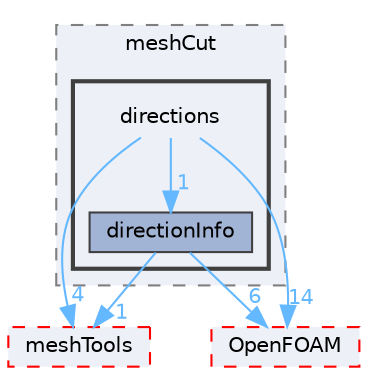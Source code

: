 digraph "src/dynamicMesh/meshCut/directions"
{
 // LATEX_PDF_SIZE
  bgcolor="transparent";
  edge [fontname=Helvetica,fontsize=10,labelfontname=Helvetica,labelfontsize=10];
  node [fontname=Helvetica,fontsize=10,shape=box,height=0.2,width=0.4];
  compound=true
  subgraph clusterdir_9d5336f012de1459bf0f96ab97c17717 {
    graph [ bgcolor="#edf0f7", pencolor="grey50", label="meshCut", fontname=Helvetica,fontsize=10 style="filled,dashed", URL="dir_9d5336f012de1459bf0f96ab97c17717.html",tooltip=""]
  subgraph clusterdir_9307821a0d8d3275ecd60e0907e34b47 {
    graph [ bgcolor="#edf0f7", pencolor="grey25", label="", fontname=Helvetica,fontsize=10 style="filled,bold", URL="dir_9307821a0d8d3275ecd60e0907e34b47.html",tooltip=""]
    dir_9307821a0d8d3275ecd60e0907e34b47 [shape=plaintext, label="directions"];
  dir_cefc44570b110cd29f1559ba19ad6d69 [label="directionInfo", fillcolor="#a2b4d6", color="grey25", style="filled", URL="dir_cefc44570b110cd29f1559ba19ad6d69.html",tooltip=""];
  }
  }
  dir_ae30ad0bef50cf391b24c614251bb9fd [label="meshTools", fillcolor="#edf0f7", color="red", style="filled,dashed", URL="dir_ae30ad0bef50cf391b24c614251bb9fd.html",tooltip=""];
  dir_c5473ff19b20e6ec4dfe5c310b3778a8 [label="OpenFOAM", fillcolor="#edf0f7", color="red", style="filled,dashed", URL="dir_c5473ff19b20e6ec4dfe5c310b3778a8.html",tooltip=""];
  dir_9307821a0d8d3275ecd60e0907e34b47->dir_ae30ad0bef50cf391b24c614251bb9fd [headlabel="4", labeldistance=1.5 headhref="dir_000960_002382.html" href="dir_000960_002382.html" color="steelblue1" fontcolor="steelblue1"];
  dir_9307821a0d8d3275ecd60e0907e34b47->dir_c5473ff19b20e6ec4dfe5c310b3778a8 [headlabel="14", labeldistance=1.5 headhref="dir_000960_002695.html" href="dir_000960_002695.html" color="steelblue1" fontcolor="steelblue1"];
  dir_9307821a0d8d3275ecd60e0907e34b47->dir_cefc44570b110cd29f1559ba19ad6d69 [headlabel="1", labeldistance=1.5 headhref="dir_000960_000958.html" href="dir_000960_000958.html" color="steelblue1" fontcolor="steelblue1"];
  dir_cefc44570b110cd29f1559ba19ad6d69->dir_ae30ad0bef50cf391b24c614251bb9fd [headlabel="1", labeldistance=1.5 headhref="dir_000958_002382.html" href="dir_000958_002382.html" color="steelblue1" fontcolor="steelblue1"];
  dir_cefc44570b110cd29f1559ba19ad6d69->dir_c5473ff19b20e6ec4dfe5c310b3778a8 [headlabel="6", labeldistance=1.5 headhref="dir_000958_002695.html" href="dir_000958_002695.html" color="steelblue1" fontcolor="steelblue1"];
}

